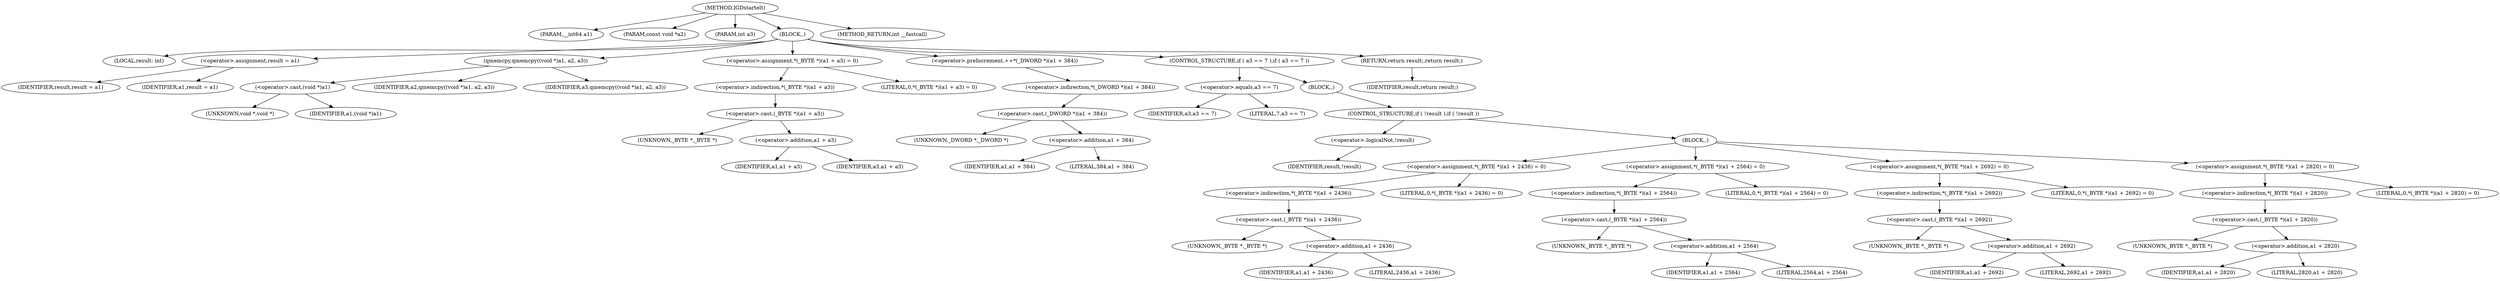 digraph IGDstartelt {  
"1000102" [label = "(METHOD,IGDstartelt)" ]
"1000103" [label = "(PARAM,__int64 a1)" ]
"1000104" [label = "(PARAM,const void *a2)" ]
"1000105" [label = "(PARAM,int a3)" ]
"1000106" [label = "(BLOCK,,)" ]
"1000107" [label = "(LOCAL,result: int)" ]
"1000108" [label = "(<operator>.assignment,result = a1)" ]
"1000109" [label = "(IDENTIFIER,result,result = a1)" ]
"1000110" [label = "(IDENTIFIER,a1,result = a1)" ]
"1000111" [label = "(qmemcpy,qmemcpy((void *)a1, a2, a3))" ]
"1000112" [label = "(<operator>.cast,(void *)a1)" ]
"1000113" [label = "(UNKNOWN,void *,void *)" ]
"1000114" [label = "(IDENTIFIER,a1,(void *)a1)" ]
"1000115" [label = "(IDENTIFIER,a2,qmemcpy((void *)a1, a2, a3))" ]
"1000116" [label = "(IDENTIFIER,a3,qmemcpy((void *)a1, a2, a3))" ]
"1000117" [label = "(<operator>.assignment,*(_BYTE *)(a1 + a3) = 0)" ]
"1000118" [label = "(<operator>.indirection,*(_BYTE *)(a1 + a3))" ]
"1000119" [label = "(<operator>.cast,(_BYTE *)(a1 + a3))" ]
"1000120" [label = "(UNKNOWN,_BYTE *,_BYTE *)" ]
"1000121" [label = "(<operator>.addition,a1 + a3)" ]
"1000122" [label = "(IDENTIFIER,a1,a1 + a3)" ]
"1000123" [label = "(IDENTIFIER,a3,a1 + a3)" ]
"1000124" [label = "(LITERAL,0,*(_BYTE *)(a1 + a3) = 0)" ]
"1000125" [label = "(<operator>.preIncrement,++*(_DWORD *)(a1 + 384))" ]
"1000126" [label = "(<operator>.indirection,*(_DWORD *)(a1 + 384))" ]
"1000127" [label = "(<operator>.cast,(_DWORD *)(a1 + 384))" ]
"1000128" [label = "(UNKNOWN,_DWORD *,_DWORD *)" ]
"1000129" [label = "(<operator>.addition,a1 + 384)" ]
"1000130" [label = "(IDENTIFIER,a1,a1 + 384)" ]
"1000131" [label = "(LITERAL,384,a1 + 384)" ]
"1000132" [label = "(CONTROL_STRUCTURE,if ( a3 == 7 ),if ( a3 == 7 ))" ]
"1000133" [label = "(<operator>.equals,a3 == 7)" ]
"1000134" [label = "(IDENTIFIER,a3,a3 == 7)" ]
"1000135" [label = "(LITERAL,7,a3 == 7)" ]
"1000136" [label = "(BLOCK,,)" ]
"1000137" [label = "(CONTROL_STRUCTURE,if ( !result ),if ( !result ))" ]
"1000138" [label = "(<operator>.logicalNot,!result)" ]
"1000139" [label = "(IDENTIFIER,result,!result)" ]
"1000140" [label = "(BLOCK,,)" ]
"1000141" [label = "(<operator>.assignment,*(_BYTE *)(a1 + 2436) = 0)" ]
"1000142" [label = "(<operator>.indirection,*(_BYTE *)(a1 + 2436))" ]
"1000143" [label = "(<operator>.cast,(_BYTE *)(a1 + 2436))" ]
"1000144" [label = "(UNKNOWN,_BYTE *,_BYTE *)" ]
"1000145" [label = "(<operator>.addition,a1 + 2436)" ]
"1000146" [label = "(IDENTIFIER,a1,a1 + 2436)" ]
"1000147" [label = "(LITERAL,2436,a1 + 2436)" ]
"1000148" [label = "(LITERAL,0,*(_BYTE *)(a1 + 2436) = 0)" ]
"1000149" [label = "(<operator>.assignment,*(_BYTE *)(a1 + 2564) = 0)" ]
"1000150" [label = "(<operator>.indirection,*(_BYTE *)(a1 + 2564))" ]
"1000151" [label = "(<operator>.cast,(_BYTE *)(a1 + 2564))" ]
"1000152" [label = "(UNKNOWN,_BYTE *,_BYTE *)" ]
"1000153" [label = "(<operator>.addition,a1 + 2564)" ]
"1000154" [label = "(IDENTIFIER,a1,a1 + 2564)" ]
"1000155" [label = "(LITERAL,2564,a1 + 2564)" ]
"1000156" [label = "(LITERAL,0,*(_BYTE *)(a1 + 2564) = 0)" ]
"1000157" [label = "(<operator>.assignment,*(_BYTE *)(a1 + 2692) = 0)" ]
"1000158" [label = "(<operator>.indirection,*(_BYTE *)(a1 + 2692))" ]
"1000159" [label = "(<operator>.cast,(_BYTE *)(a1 + 2692))" ]
"1000160" [label = "(UNKNOWN,_BYTE *,_BYTE *)" ]
"1000161" [label = "(<operator>.addition,a1 + 2692)" ]
"1000162" [label = "(IDENTIFIER,a1,a1 + 2692)" ]
"1000163" [label = "(LITERAL,2692,a1 + 2692)" ]
"1000164" [label = "(LITERAL,0,*(_BYTE *)(a1 + 2692) = 0)" ]
"1000165" [label = "(<operator>.assignment,*(_BYTE *)(a1 + 2820) = 0)" ]
"1000166" [label = "(<operator>.indirection,*(_BYTE *)(a1 + 2820))" ]
"1000167" [label = "(<operator>.cast,(_BYTE *)(a1 + 2820))" ]
"1000168" [label = "(UNKNOWN,_BYTE *,_BYTE *)" ]
"1000169" [label = "(<operator>.addition,a1 + 2820)" ]
"1000170" [label = "(IDENTIFIER,a1,a1 + 2820)" ]
"1000171" [label = "(LITERAL,2820,a1 + 2820)" ]
"1000172" [label = "(LITERAL,0,*(_BYTE *)(a1 + 2820) = 0)" ]
"1000173" [label = "(RETURN,return result;,return result;)" ]
"1000174" [label = "(IDENTIFIER,result,return result;)" ]
"1000175" [label = "(METHOD_RETURN,int __fastcall)" ]
  "1000102" -> "1000103" 
  "1000102" -> "1000104" 
  "1000102" -> "1000105" 
  "1000102" -> "1000106" 
  "1000102" -> "1000175" 
  "1000106" -> "1000107" 
  "1000106" -> "1000108" 
  "1000106" -> "1000111" 
  "1000106" -> "1000117" 
  "1000106" -> "1000125" 
  "1000106" -> "1000132" 
  "1000106" -> "1000173" 
  "1000108" -> "1000109" 
  "1000108" -> "1000110" 
  "1000111" -> "1000112" 
  "1000111" -> "1000115" 
  "1000111" -> "1000116" 
  "1000112" -> "1000113" 
  "1000112" -> "1000114" 
  "1000117" -> "1000118" 
  "1000117" -> "1000124" 
  "1000118" -> "1000119" 
  "1000119" -> "1000120" 
  "1000119" -> "1000121" 
  "1000121" -> "1000122" 
  "1000121" -> "1000123" 
  "1000125" -> "1000126" 
  "1000126" -> "1000127" 
  "1000127" -> "1000128" 
  "1000127" -> "1000129" 
  "1000129" -> "1000130" 
  "1000129" -> "1000131" 
  "1000132" -> "1000133" 
  "1000132" -> "1000136" 
  "1000133" -> "1000134" 
  "1000133" -> "1000135" 
  "1000136" -> "1000137" 
  "1000137" -> "1000138" 
  "1000137" -> "1000140" 
  "1000138" -> "1000139" 
  "1000140" -> "1000141" 
  "1000140" -> "1000149" 
  "1000140" -> "1000157" 
  "1000140" -> "1000165" 
  "1000141" -> "1000142" 
  "1000141" -> "1000148" 
  "1000142" -> "1000143" 
  "1000143" -> "1000144" 
  "1000143" -> "1000145" 
  "1000145" -> "1000146" 
  "1000145" -> "1000147" 
  "1000149" -> "1000150" 
  "1000149" -> "1000156" 
  "1000150" -> "1000151" 
  "1000151" -> "1000152" 
  "1000151" -> "1000153" 
  "1000153" -> "1000154" 
  "1000153" -> "1000155" 
  "1000157" -> "1000158" 
  "1000157" -> "1000164" 
  "1000158" -> "1000159" 
  "1000159" -> "1000160" 
  "1000159" -> "1000161" 
  "1000161" -> "1000162" 
  "1000161" -> "1000163" 
  "1000165" -> "1000166" 
  "1000165" -> "1000172" 
  "1000166" -> "1000167" 
  "1000167" -> "1000168" 
  "1000167" -> "1000169" 
  "1000169" -> "1000170" 
  "1000169" -> "1000171" 
  "1000173" -> "1000174" 
}
